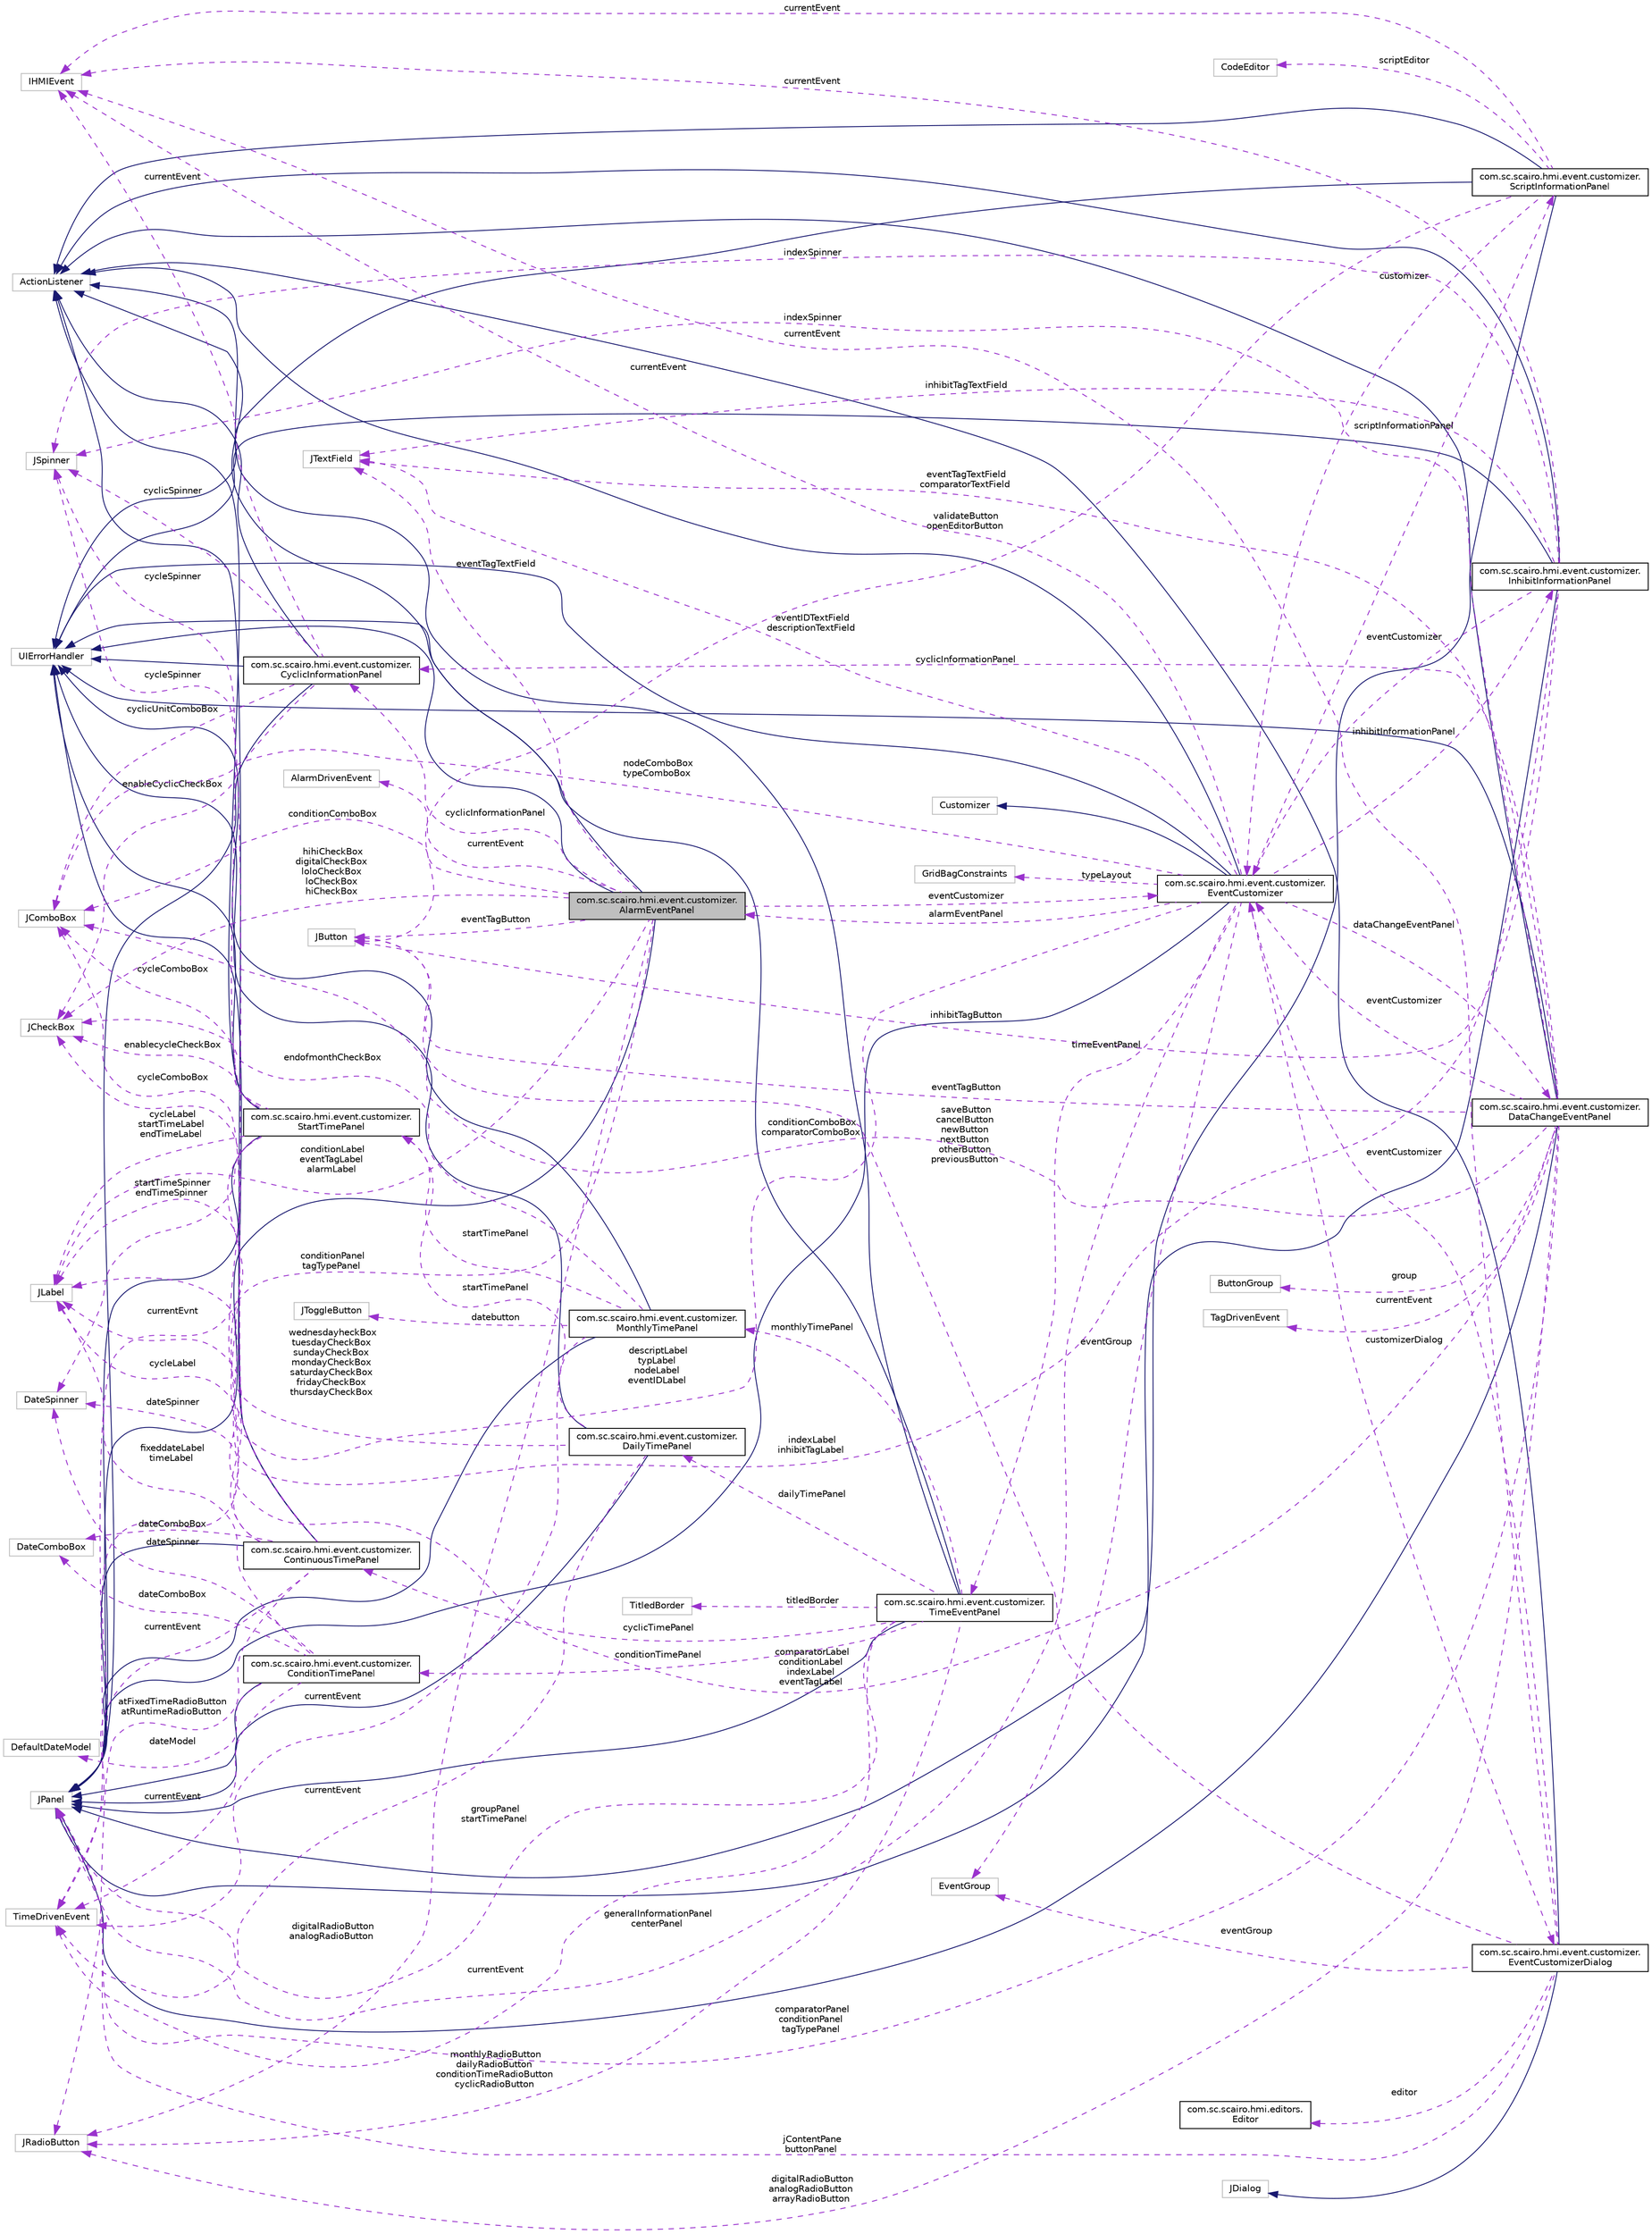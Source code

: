 digraph "com.sc.scairo.hmi.event.customizer.AlarmEventPanel"
{
 // LATEX_PDF_SIZE
  edge [fontname="Helvetica",fontsize="10",labelfontname="Helvetica",labelfontsize="10"];
  node [fontname="Helvetica",fontsize="10",shape=record];
  rankdir="LR";
  Node1 [label="com.sc.scairo.hmi.event.customizer.\lAlarmEventPanel",height=0.2,width=0.4,color="black", fillcolor="grey75", style="filled", fontcolor="black",tooltip=" "];
  Node2 -> Node1 [dir="back",color="midnightblue",fontsize="10",style="solid",fontname="Helvetica"];
  Node2 [label="JPanel",height=0.2,width=0.4,color="grey75", fillcolor="white", style="filled",tooltip=" "];
  Node3 -> Node1 [dir="back",color="midnightblue",fontsize="10",style="solid",fontname="Helvetica"];
  Node3 [label="ActionListener",height=0.2,width=0.4,color="grey75", fillcolor="white", style="filled",tooltip=" "];
  Node4 -> Node1 [dir="back",color="midnightblue",fontsize="10",style="solid",fontname="Helvetica"];
  Node4 [label="UIErrorHandler",height=0.2,width=0.4,color="grey75", fillcolor="white", style="filled",tooltip=" "];
  Node5 -> Node1 [dir="back",color="darkorchid3",fontsize="10",style="dashed",label=" hihiCheckBox\ndigitalCheckBox\nloloCheckBox\nloCheckBox\nhiCheckBox" ,fontname="Helvetica"];
  Node5 [label="JCheckBox",height=0.2,width=0.4,color="grey75", fillcolor="white", style="filled",tooltip=" "];
  Node6 -> Node1 [dir="back",color="darkorchid3",fontsize="10",style="dashed",label=" eventTagButton" ,fontname="Helvetica"];
  Node6 [label="JButton",height=0.2,width=0.4,color="grey75", fillcolor="white", style="filled",tooltip=" "];
  Node7 -> Node1 [dir="back",color="darkorchid3",fontsize="10",style="dashed",label=" currentEvent" ,fontname="Helvetica"];
  Node7 [label="AlarmDrivenEvent",height=0.2,width=0.4,color="grey75", fillcolor="white", style="filled",tooltip=" "];
  Node8 -> Node1 [dir="back",color="darkorchid3",fontsize="10",style="dashed",label=" eventTagTextField" ,fontname="Helvetica"];
  Node8 [label="JTextField",height=0.2,width=0.4,color="grey75", fillcolor="white", style="filled",tooltip=" "];
  Node9 -> Node1 [dir="back",color="darkorchid3",fontsize="10",style="dashed",label=" eventCustomizer" ,fontname="Helvetica"];
  Node9 [label="com.sc.scairo.hmi.event.customizer.\lEventCustomizer",height=0.2,width=0.4,color="black", fillcolor="white", style="filled",URL="$classcom_1_1sc_1_1scairo_1_1hmi_1_1event_1_1customizer_1_1_event_customizer.html",tooltip=" "];
  Node2 -> Node9 [dir="back",color="midnightblue",fontsize="10",style="solid",fontname="Helvetica"];
  Node3 -> Node9 [dir="back",color="midnightblue",fontsize="10",style="solid",fontname="Helvetica"];
  Node10 -> Node9 [dir="back",color="midnightblue",fontsize="10",style="solid",fontname="Helvetica"];
  Node10 [label="Customizer",height=0.2,width=0.4,color="grey75", fillcolor="white", style="filled",tooltip=" "];
  Node4 -> Node9 [dir="back",color="midnightblue",fontsize="10",style="solid",fontname="Helvetica"];
  Node11 -> Node9 [dir="back",color="darkorchid3",fontsize="10",style="dashed",label=" scriptInformationPanel" ,fontname="Helvetica"];
  Node11 [label="com.sc.scairo.hmi.event.customizer.\lScriptInformationPanel",height=0.2,width=0.4,color="black", fillcolor="white", style="filled",URL="$classcom_1_1sc_1_1scairo_1_1hmi_1_1event_1_1customizer_1_1_script_information_panel.html",tooltip=" "];
  Node2 -> Node11 [dir="back",color="midnightblue",fontsize="10",style="solid",fontname="Helvetica"];
  Node3 -> Node11 [dir="back",color="midnightblue",fontsize="10",style="solid",fontname="Helvetica"];
  Node4 -> Node11 [dir="back",color="midnightblue",fontsize="10",style="solid",fontname="Helvetica"];
  Node6 -> Node11 [dir="back",color="darkorchid3",fontsize="10",style="dashed",label=" validateButton\nopenEditorButton" ,fontname="Helvetica"];
  Node12 -> Node11 [dir="back",color="darkorchid3",fontsize="10",style="dashed",label=" currentEvent" ,fontname="Helvetica"];
  Node12 [label="IHMIEvent",height=0.2,width=0.4,color="grey75", fillcolor="white", style="filled",tooltip=" "];
  Node13 -> Node11 [dir="back",color="darkorchid3",fontsize="10",style="dashed",label=" scriptEditor" ,fontname="Helvetica"];
  Node13 [label="CodeEditor",height=0.2,width=0.4,color="grey75", fillcolor="white", style="filled",tooltip=" "];
  Node9 -> Node11 [dir="back",color="darkorchid3",fontsize="10",style="dashed",label=" customizer" ,fontname="Helvetica"];
  Node14 -> Node9 [dir="back",color="darkorchid3",fontsize="10",style="dashed",label=" inhibitInformationPanel" ,fontname="Helvetica"];
  Node14 [label="com.sc.scairo.hmi.event.customizer.\lInhibitInformationPanel",height=0.2,width=0.4,color="black", fillcolor="white", style="filled",URL="$classcom_1_1sc_1_1scairo_1_1hmi_1_1event_1_1customizer_1_1_inhibit_information_panel.html",tooltip=" "];
  Node2 -> Node14 [dir="back",color="midnightblue",fontsize="10",style="solid",fontname="Helvetica"];
  Node3 -> Node14 [dir="back",color="midnightblue",fontsize="10",style="solid",fontname="Helvetica"];
  Node4 -> Node14 [dir="back",color="midnightblue",fontsize="10",style="solid",fontname="Helvetica"];
  Node6 -> Node14 [dir="back",color="darkorchid3",fontsize="10",style="dashed",label=" inhibitTagButton" ,fontname="Helvetica"];
  Node12 -> Node14 [dir="back",color="darkorchid3",fontsize="10",style="dashed",label=" currentEvent" ,fontname="Helvetica"];
  Node8 -> Node14 [dir="back",color="darkorchid3",fontsize="10",style="dashed",label=" inhibitTagTextField" ,fontname="Helvetica"];
  Node15 -> Node14 [dir="back",color="darkorchid3",fontsize="10",style="dashed",label=" indexSpinner" ,fontname="Helvetica"];
  Node15 [label="JSpinner",height=0.2,width=0.4,color="grey75", fillcolor="white", style="filled",tooltip=" "];
  Node9 -> Node14 [dir="back",color="darkorchid3",fontsize="10",style="dashed",label=" eventCustomizer" ,fontname="Helvetica"];
  Node16 -> Node14 [dir="back",color="darkorchid3",fontsize="10",style="dashed",label=" indexLabel\ninhibitTagLabel" ,fontname="Helvetica"];
  Node16 [label="JLabel",height=0.2,width=0.4,color="grey75", fillcolor="white", style="filled",tooltip=" "];
  Node17 -> Node9 [dir="back",color="darkorchid3",fontsize="10",style="dashed",label=" typeLayout" ,fontname="Helvetica"];
  Node17 [label="GridBagConstraints",height=0.2,width=0.4,color="grey75", fillcolor="white", style="filled",tooltip=" "];
  Node12 -> Node9 [dir="back",color="darkorchid3",fontsize="10",style="dashed",label=" currentEvent" ,fontname="Helvetica"];
  Node18 -> Node9 [dir="back",color="darkorchid3",fontsize="10",style="dashed",label=" dataChangeEventPanel" ,fontname="Helvetica"];
  Node18 [label="com.sc.scairo.hmi.event.customizer.\lDataChangeEventPanel",height=0.2,width=0.4,color="black", fillcolor="white", style="filled",URL="$classcom_1_1sc_1_1scairo_1_1hmi_1_1event_1_1customizer_1_1_data_change_event_panel.html",tooltip=" "];
  Node2 -> Node18 [dir="back",color="midnightblue",fontsize="10",style="solid",fontname="Helvetica"];
  Node3 -> Node18 [dir="back",color="midnightblue",fontsize="10",style="solid",fontname="Helvetica"];
  Node4 -> Node18 [dir="back",color="midnightblue",fontsize="10",style="solid",fontname="Helvetica"];
  Node6 -> Node18 [dir="back",color="darkorchid3",fontsize="10",style="dashed",label=" eventTagButton" ,fontname="Helvetica"];
  Node8 -> Node18 [dir="back",color="darkorchid3",fontsize="10",style="dashed",label=" eventTagTextField\ncomparatorTextField" ,fontname="Helvetica"];
  Node15 -> Node18 [dir="back",color="darkorchid3",fontsize="10",style="dashed",label=" indexSpinner" ,fontname="Helvetica"];
  Node19 -> Node18 [dir="back",color="darkorchid3",fontsize="10",style="dashed",label=" group" ,fontname="Helvetica"];
  Node19 [label="ButtonGroup",height=0.2,width=0.4,color="grey75", fillcolor="white", style="filled",tooltip=" "];
  Node9 -> Node18 [dir="back",color="darkorchid3",fontsize="10",style="dashed",label=" eventCustomizer" ,fontname="Helvetica"];
  Node20 -> Node18 [dir="back",color="darkorchid3",fontsize="10",style="dashed",label=" cyclicInformationPanel" ,fontname="Helvetica"];
  Node20 [label="com.sc.scairo.hmi.event.customizer.\lCyclicInformationPanel",height=0.2,width=0.4,color="black", fillcolor="white", style="filled",URL="$classcom_1_1sc_1_1scairo_1_1hmi_1_1event_1_1customizer_1_1_cyclic_information_panel.html",tooltip=" "];
  Node2 -> Node20 [dir="back",color="midnightblue",fontsize="10",style="solid",fontname="Helvetica"];
  Node3 -> Node20 [dir="back",color="midnightblue",fontsize="10",style="solid",fontname="Helvetica"];
  Node4 -> Node20 [dir="back",color="midnightblue",fontsize="10",style="solid",fontname="Helvetica"];
  Node5 -> Node20 [dir="back",color="darkorchid3",fontsize="10",style="dashed",label=" enableCyclicCheckBox" ,fontname="Helvetica"];
  Node12 -> Node20 [dir="back",color="darkorchid3",fontsize="10",style="dashed",label=" currentEvent" ,fontname="Helvetica"];
  Node15 -> Node20 [dir="back",color="darkorchid3",fontsize="10",style="dashed",label=" cyclicSpinner" ,fontname="Helvetica"];
  Node21 -> Node20 [dir="back",color="darkorchid3",fontsize="10",style="dashed",label=" cyclicUnitComboBox" ,fontname="Helvetica"];
  Node21 [label="JComboBox",height=0.2,width=0.4,color="grey75", fillcolor="white", style="filled",tooltip=" "];
  Node21 -> Node18 [dir="back",color="darkorchid3",fontsize="10",style="dashed",label=" conditionComboBox\ncomparatorComboBox" ,fontname="Helvetica"];
  Node16 -> Node18 [dir="back",color="darkorchid3",fontsize="10",style="dashed",label=" comparatorLabel\nconditionLabel\nindexLabel\neventTagLabel" ,fontname="Helvetica"];
  Node2 -> Node18 [dir="back",color="darkorchid3",fontsize="10",style="dashed",label=" comparatorPanel\nconditionPanel\ntagTypePanel" ,fontname="Helvetica"];
  Node22 -> Node18 [dir="back",color="darkorchid3",fontsize="10",style="dashed",label=" currentEvent" ,fontname="Helvetica"];
  Node22 [label="TagDrivenEvent",height=0.2,width=0.4,color="grey75", fillcolor="white", style="filled",tooltip=" "];
  Node23 -> Node18 [dir="back",color="darkorchid3",fontsize="10",style="dashed",label=" digitalRadioButton\nanalogRadioButton\narrayRadioButton" ,fontname="Helvetica"];
  Node23 [label="JRadioButton",height=0.2,width=0.4,color="grey75", fillcolor="white", style="filled",tooltip=" "];
  Node8 -> Node9 [dir="back",color="darkorchid3",fontsize="10",style="dashed",label=" eventIDTextField\ndescriptionTextField" ,fontname="Helvetica"];
  Node24 -> Node9 [dir="back",color="darkorchid3",fontsize="10",style="dashed",label=" timeEventPanel" ,fontname="Helvetica"];
  Node24 [label="com.sc.scairo.hmi.event.customizer.\lTimeEventPanel",height=0.2,width=0.4,color="black", fillcolor="white", style="filled",URL="$classcom_1_1sc_1_1scairo_1_1hmi_1_1event_1_1customizer_1_1_time_event_panel.html",tooltip=" "];
  Node2 -> Node24 [dir="back",color="midnightblue",fontsize="10",style="solid",fontname="Helvetica"];
  Node3 -> Node24 [dir="back",color="midnightblue",fontsize="10",style="solid",fontname="Helvetica"];
  Node4 -> Node24 [dir="back",color="midnightblue",fontsize="10",style="solid",fontname="Helvetica"];
  Node25 -> Node24 [dir="back",color="darkorchid3",fontsize="10",style="dashed",label=" currentEvent" ,fontname="Helvetica"];
  Node25 [label="TimeDrivenEvent",height=0.2,width=0.4,color="grey75", fillcolor="white", style="filled",tooltip=" "];
  Node26 -> Node24 [dir="back",color="darkorchid3",fontsize="10",style="dashed",label=" conditionTimePanel" ,fontname="Helvetica"];
  Node26 [label="com.sc.scairo.hmi.event.customizer.\lConditionTimePanel",height=0.2,width=0.4,color="black", fillcolor="white", style="filled",URL="$classcom_1_1sc_1_1scairo_1_1hmi_1_1event_1_1customizer_1_1_condition_time_panel.html",tooltip=" "];
  Node2 -> Node26 [dir="back",color="midnightblue",fontsize="10",style="solid",fontname="Helvetica"];
  Node27 -> Node26 [dir="back",color="darkorchid3",fontsize="10",style="dashed",label=" dateSpinner" ,fontname="Helvetica"];
  Node27 [label="DateSpinner",height=0.2,width=0.4,color="grey75", fillcolor="white", style="filled",tooltip=" "];
  Node25 -> Node26 [dir="back",color="darkorchid3",fontsize="10",style="dashed",label=" currentEvent" ,fontname="Helvetica"];
  Node28 -> Node26 [dir="back",color="darkorchid3",fontsize="10",style="dashed",label=" dateComboBox" ,fontname="Helvetica"];
  Node28 [label="DateComboBox",height=0.2,width=0.4,color="grey75", fillcolor="white", style="filled",tooltip=" "];
  Node29 -> Node26 [dir="back",color="darkorchid3",fontsize="10",style="dashed",label=" dateModel" ,fontname="Helvetica"];
  Node29 [label="DefaultDateModel",height=0.2,width=0.4,color="grey75", fillcolor="white", style="filled",tooltip=" "];
  Node16 -> Node26 [dir="back",color="darkorchid3",fontsize="10",style="dashed",label=" fixeddateLabel\ntimeLabel" ,fontname="Helvetica"];
  Node30 -> Node24 [dir="back",color="darkorchid3",fontsize="10",style="dashed",label=" monthlyTimePanel" ,fontname="Helvetica"];
  Node30 [label="com.sc.scairo.hmi.event.customizer.\lMonthlyTimePanel",height=0.2,width=0.4,color="black", fillcolor="white", style="filled",URL="$classcom_1_1sc_1_1scairo_1_1hmi_1_1event_1_1customizer_1_1_monthly_time_panel.html",tooltip=" "];
  Node2 -> Node30 [dir="back",color="midnightblue",fontsize="10",style="solid",fontname="Helvetica"];
  Node4 -> Node30 [dir="back",color="midnightblue",fontsize="10",style="solid",fontname="Helvetica"];
  Node5 -> Node30 [dir="back",color="darkorchid3",fontsize="10",style="dashed",label=" endofmonthCheckBox" ,fontname="Helvetica"];
  Node25 -> Node30 [dir="back",color="darkorchid3",fontsize="10",style="dashed",label=" currentEvent" ,fontname="Helvetica"];
  Node31 -> Node30 [dir="back",color="darkorchid3",fontsize="10",style="dashed",label=" startTimePanel" ,fontname="Helvetica"];
  Node31 [label="com.sc.scairo.hmi.event.customizer.\lStartTimePanel",height=0.2,width=0.4,color="black", fillcolor="white", style="filled",URL="$classcom_1_1sc_1_1scairo_1_1hmi_1_1event_1_1customizer_1_1_start_time_panel.html",tooltip=" "];
  Node2 -> Node31 [dir="back",color="midnightblue",fontsize="10",style="solid",fontname="Helvetica"];
  Node3 -> Node31 [dir="back",color="midnightblue",fontsize="10",style="solid",fontname="Helvetica"];
  Node4 -> Node31 [dir="back",color="midnightblue",fontsize="10",style="solid",fontname="Helvetica"];
  Node27 -> Node31 [dir="back",color="darkorchid3",fontsize="10",style="dashed",label=" startTimeSpinner\nendTimeSpinner" ,fontname="Helvetica"];
  Node5 -> Node31 [dir="back",color="darkorchid3",fontsize="10",style="dashed",label=" enablecycleCheckBox" ,fontname="Helvetica"];
  Node25 -> Node31 [dir="back",color="darkorchid3",fontsize="10",style="dashed",label=" currentEvnt" ,fontname="Helvetica"];
  Node15 -> Node31 [dir="back",color="darkorchid3",fontsize="10",style="dashed",label=" cycleSpinner" ,fontname="Helvetica"];
  Node21 -> Node31 [dir="back",color="darkorchid3",fontsize="10",style="dashed",label=" cycleComboBox" ,fontname="Helvetica"];
  Node16 -> Node31 [dir="back",color="darkorchid3",fontsize="10",style="dashed",label=" cycleLabel\nstartTimeLabel\nendTimeLabel" ,fontname="Helvetica"];
  Node32 -> Node30 [dir="back",color="darkorchid3",fontsize="10",style="dashed",label=" datebutton" ,fontname="Helvetica"];
  Node32 [label="JToggleButton",height=0.2,width=0.4,color="grey75", fillcolor="white", style="filled",tooltip=" "];
  Node33 -> Node24 [dir="back",color="darkorchid3",fontsize="10",style="dashed",label=" titledBorder" ,fontname="Helvetica"];
  Node33 [label="TitledBorder",height=0.2,width=0.4,color="grey75", fillcolor="white", style="filled",tooltip=" "];
  Node2 -> Node24 [dir="back",color="darkorchid3",fontsize="10",style="dashed",label=" groupPanel\nstartTimePanel" ,fontname="Helvetica"];
  Node34 -> Node24 [dir="back",color="darkorchid3",fontsize="10",style="dashed",label=" cyclicTimePanel" ,fontname="Helvetica"];
  Node34 [label="com.sc.scairo.hmi.event.customizer.\lContinuousTimePanel",height=0.2,width=0.4,color="black", fillcolor="white", style="filled",URL="$classcom_1_1sc_1_1scairo_1_1hmi_1_1event_1_1customizer_1_1_continuous_time_panel.html",tooltip=" "];
  Node2 -> Node34 [dir="back",color="midnightblue",fontsize="10",style="solid",fontname="Helvetica"];
  Node3 -> Node34 [dir="back",color="midnightblue",fontsize="10",style="solid",fontname="Helvetica"];
  Node4 -> Node34 [dir="back",color="midnightblue",fontsize="10",style="solid",fontname="Helvetica"];
  Node27 -> Node34 [dir="back",color="darkorchid3",fontsize="10",style="dashed",label=" dateSpinner" ,fontname="Helvetica"];
  Node25 -> Node34 [dir="back",color="darkorchid3",fontsize="10",style="dashed",label=" currentEvent" ,fontname="Helvetica"];
  Node28 -> Node34 [dir="back",color="darkorchid3",fontsize="10",style="dashed",label=" dateComboBox" ,fontname="Helvetica"];
  Node15 -> Node34 [dir="back",color="darkorchid3",fontsize="10",style="dashed",label=" cycleSpinner" ,fontname="Helvetica"];
  Node21 -> Node34 [dir="back",color="darkorchid3",fontsize="10",style="dashed",label=" cycleComboBox" ,fontname="Helvetica"];
  Node16 -> Node34 [dir="back",color="darkorchid3",fontsize="10",style="dashed",label=" cycleLabel" ,fontname="Helvetica"];
  Node23 -> Node34 [dir="back",color="darkorchid3",fontsize="10",style="dashed",label=" atFixedTimeRadioButton\natRuntimeRadioButton" ,fontname="Helvetica"];
  Node23 -> Node24 [dir="back",color="darkorchid3",fontsize="10",style="dashed",label=" monthlyRadioButton\ndailyRadioButton\nconditionTimeRadioButton\ncyclicRadioButton" ,fontname="Helvetica"];
  Node35 -> Node24 [dir="back",color="darkorchid3",fontsize="10",style="dashed",label=" dailyTimePanel" ,fontname="Helvetica"];
  Node35 [label="com.sc.scairo.hmi.event.customizer.\lDailyTimePanel",height=0.2,width=0.4,color="black", fillcolor="white", style="filled",URL="$classcom_1_1sc_1_1scairo_1_1hmi_1_1event_1_1customizer_1_1_daily_time_panel.html",tooltip=" "];
  Node2 -> Node35 [dir="back",color="midnightblue",fontsize="10",style="solid",fontname="Helvetica"];
  Node4 -> Node35 [dir="back",color="midnightblue",fontsize="10",style="solid",fontname="Helvetica"];
  Node5 -> Node35 [dir="back",color="darkorchid3",fontsize="10",style="dashed",label=" wednesdayheckBox\ntuesdayCheckBox\nsundayCheckBox\nmondayCheckBox\nsaturdayCheckBox\nfridayCheckBox\nthursdayCheckBox" ,fontname="Helvetica"];
  Node25 -> Node35 [dir="back",color="darkorchid3",fontsize="10",style="dashed",label=" currentEvent" ,fontname="Helvetica"];
  Node31 -> Node35 [dir="back",color="darkorchid3",fontsize="10",style="dashed",label=" startTimePanel" ,fontname="Helvetica"];
  Node21 -> Node9 [dir="back",color="darkorchid3",fontsize="10",style="dashed",label=" nodeComboBox\ntypeComboBox" ,fontname="Helvetica"];
  Node16 -> Node9 [dir="back",color="darkorchid3",fontsize="10",style="dashed",label=" descriptLabel\ntypLabel\nnodeLabel\neventIDLabel" ,fontname="Helvetica"];
  Node36 -> Node9 [dir="back",color="darkorchid3",fontsize="10",style="dashed",label=" eventGroup" ,fontname="Helvetica"];
  Node36 [label="EventGroup",height=0.2,width=0.4,color="grey75", fillcolor="white", style="filled",tooltip=" "];
  Node2 -> Node9 [dir="back",color="darkorchid3",fontsize="10",style="dashed",label=" generalInformationPanel\ncenterPanel" ,fontname="Helvetica"];
  Node37 -> Node9 [dir="back",color="darkorchid3",fontsize="10",style="dashed",label=" customizerDialog" ,fontname="Helvetica"];
  Node37 [label="com.sc.scairo.hmi.event.customizer.\lEventCustomizerDialog",height=0.2,width=0.4,color="black", fillcolor="white", style="filled",URL="$classcom_1_1sc_1_1scairo_1_1hmi_1_1event_1_1customizer_1_1_event_customizer_dialog.html",tooltip=" "];
  Node38 -> Node37 [dir="back",color="midnightblue",fontsize="10",style="solid",fontname="Helvetica"];
  Node38 [label="JDialog",height=0.2,width=0.4,color="grey75", fillcolor="white", style="filled",tooltip=" "];
  Node3 -> Node37 [dir="back",color="midnightblue",fontsize="10",style="solid",fontname="Helvetica"];
  Node6 -> Node37 [dir="back",color="darkorchid3",fontsize="10",style="dashed",label=" saveButton\ncancelButton\nnewButton\nnextButton\notherButton\npreviousButton" ,fontname="Helvetica"];
  Node12 -> Node37 [dir="back",color="darkorchid3",fontsize="10",style="dashed",label=" currentEvent" ,fontname="Helvetica"];
  Node9 -> Node37 [dir="back",color="darkorchid3",fontsize="10",style="dashed",label=" eventCustomizer" ,fontname="Helvetica"];
  Node36 -> Node37 [dir="back",color="darkorchid3",fontsize="10",style="dashed",label=" eventGroup" ,fontname="Helvetica"];
  Node2 -> Node37 [dir="back",color="darkorchid3",fontsize="10",style="dashed",label=" jContentPane\nbuttonPanel" ,fontname="Helvetica"];
  Node39 -> Node37 [dir="back",color="darkorchid3",fontsize="10",style="dashed",label=" editor" ,fontname="Helvetica"];
  Node39 [label="com.sc.scairo.hmi.editors.\lEditor",height=0.2,width=0.4,color="black", fillcolor="white", style="filled",URL="$interfacecom_1_1sc_1_1scairo_1_1hmi_1_1editors_1_1_editor.html",tooltip=" "];
  Node1 -> Node9 [dir="back",color="darkorchid3",fontsize="10",style="dashed",label=" alarmEventPanel" ,fontname="Helvetica"];
  Node20 -> Node1 [dir="back",color="darkorchid3",fontsize="10",style="dashed",label=" cyclicInformationPanel" ,fontname="Helvetica"];
  Node21 -> Node1 [dir="back",color="darkorchid3",fontsize="10",style="dashed",label=" conditionComboBox" ,fontname="Helvetica"];
  Node16 -> Node1 [dir="back",color="darkorchid3",fontsize="10",style="dashed",label=" conditionLabel\neventTagLabel\nalarmLabel" ,fontname="Helvetica"];
  Node2 -> Node1 [dir="back",color="darkorchid3",fontsize="10",style="dashed",label=" conditionPanel\ntagTypePanel" ,fontname="Helvetica"];
  Node23 -> Node1 [dir="back",color="darkorchid3",fontsize="10",style="dashed",label=" digitalRadioButton\nanalogRadioButton" ,fontname="Helvetica"];
}
